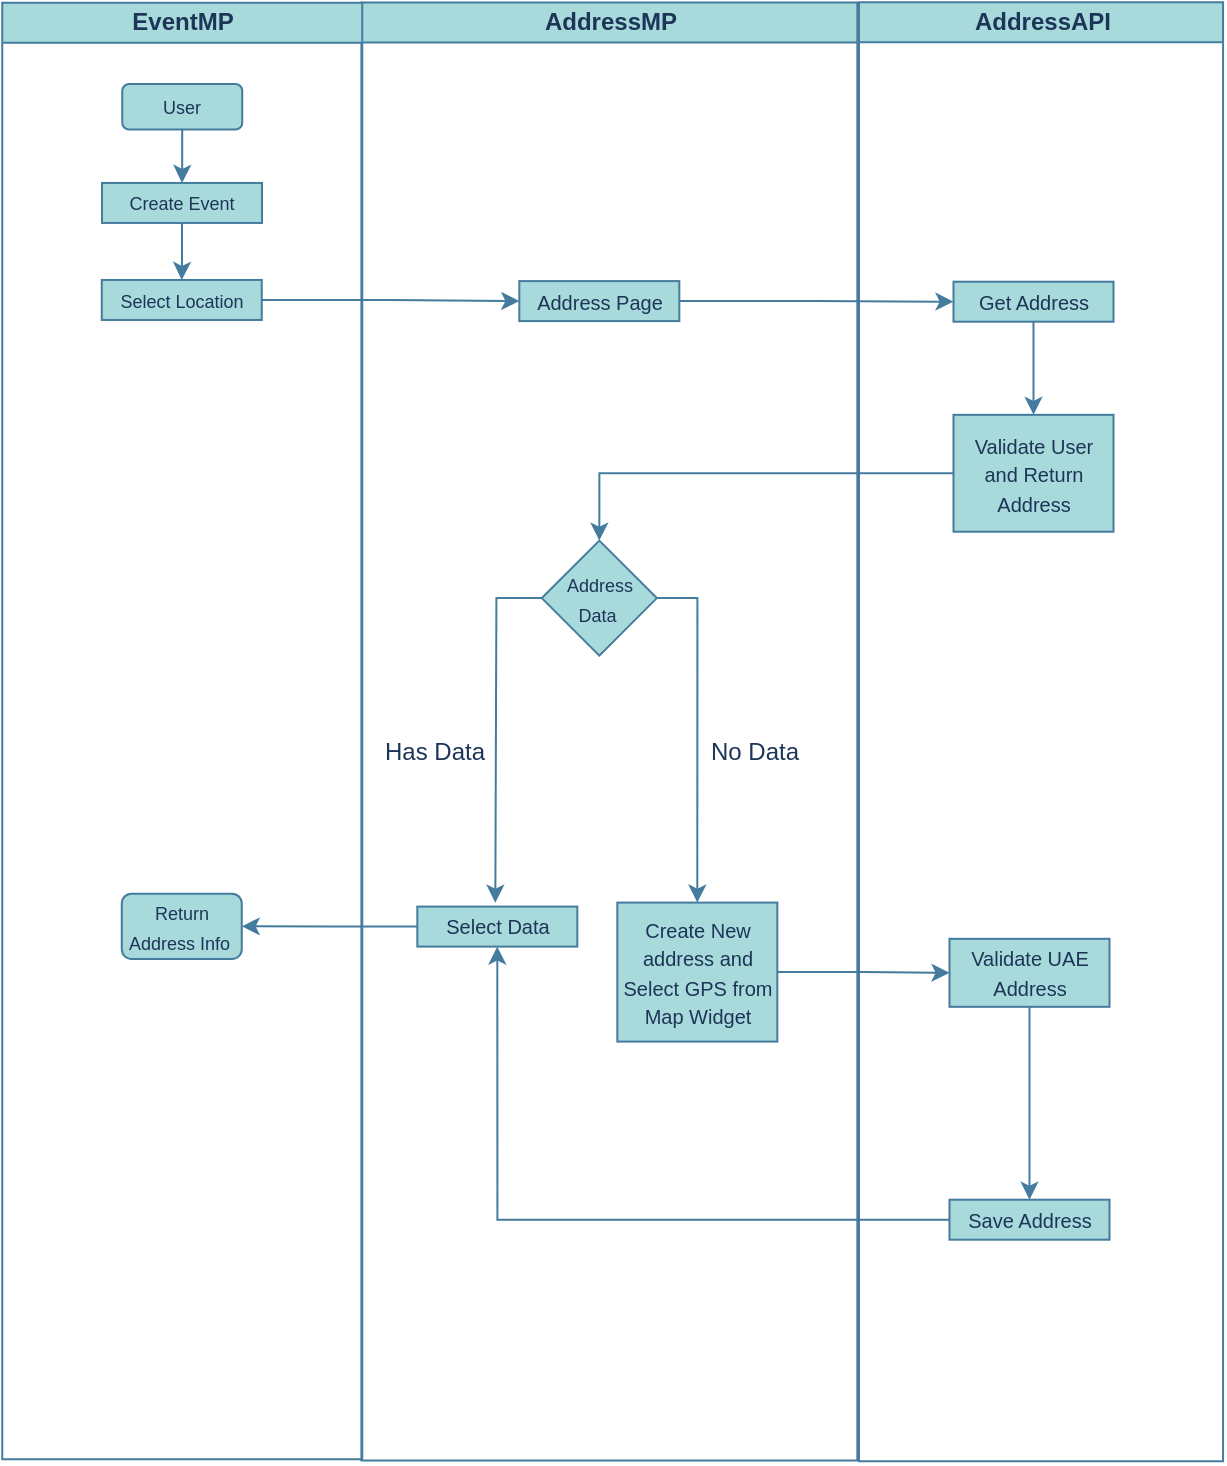 <mxfile version="24.7.6">
  <diagram id="prtHgNgQTEPvFCAcTncT" name="Page-1">
    <mxGraphModel dx="1541" dy="2010" grid="1" gridSize="10" guides="1" tooltips="1" connect="1" arrows="1" fold="1" page="1" pageScale="1" pageWidth="827" pageHeight="1169" math="0" shadow="0">
      <root>
        <mxCell id="0" />
        <mxCell id="1" parent="0" />
        <mxCell id="-1qjawatLghJByEwnPeC-22" value="AddressAPI" style="swimlane;html=1;startSize=20;horizontal=0;rotation=90;labelBackgroundColor=none;fillColor=#A8DADC;strokeColor=#457B9D;fontColor=#1D3557;" vertex="1" parent="1">
          <mxGeometry x="228.75" y="-537.15" width="729.53" height="182.05" as="geometry" />
        </mxCell>
        <mxCell id="-1qjawatLghJByEwnPeC-76" style="edgeStyle=orthogonalEdgeStyle;rounded=0;orthogonalLoop=1;jettySize=auto;html=1;entryX=0.5;entryY=0;entryDx=0;entryDy=0;labelBackgroundColor=none;fontColor=default;strokeColor=#457B9D;" edge="1" parent="-1qjawatLghJByEwnPeC-22" source="-1qjawatLghJByEwnPeC-73" target="-1qjawatLghJByEwnPeC-75">
          <mxGeometry relative="1" as="geometry" />
        </mxCell>
        <mxCell id="-1qjawatLghJByEwnPeC-73" value="&lt;font size=&quot;1&quot;&gt;Validate UAE Address&lt;/font&gt;" style="rounded=0;whiteSpace=wrap;html=1;labelBackgroundColor=none;fillColor=#A8DADC;strokeColor=#457B9D;fontColor=#1D3557;" vertex="1" parent="-1qjawatLghJByEwnPeC-22">
          <mxGeometry x="319" y="194.56" width="80" height="34" as="geometry" />
        </mxCell>
        <mxCell id="-1qjawatLghJByEwnPeC-75" value="&lt;font size=&quot;1&quot;&gt;Save Address&lt;/font&gt;" style="rounded=0;whiteSpace=wrap;html=1;labelBackgroundColor=none;fillColor=#A8DADC;strokeColor=#457B9D;fontColor=#1D3557;" vertex="1" parent="-1qjawatLghJByEwnPeC-22">
          <mxGeometry x="319" y="325.0" width="80" height="20" as="geometry" />
        </mxCell>
        <mxCell id="-1qjawatLghJByEwnPeC-87" style="edgeStyle=orthogonalEdgeStyle;rounded=0;orthogonalLoop=1;jettySize=auto;html=1;entryX=0.5;entryY=0;entryDx=0;entryDy=0;labelBackgroundColor=none;fontColor=default;strokeColor=#457B9D;" edge="1" parent="-1qjawatLghJByEwnPeC-22" source="-1qjawatLghJByEwnPeC-81" target="-1qjawatLghJByEwnPeC-86">
          <mxGeometry relative="1" as="geometry" />
        </mxCell>
        <mxCell id="-1qjawatLghJByEwnPeC-81" value="&lt;font size=&quot;1&quot;&gt;Get Address&lt;/font&gt;" style="rounded=0;whiteSpace=wrap;html=1;labelBackgroundColor=none;fillColor=#A8DADC;strokeColor=#457B9D;fontColor=#1D3557;" vertex="1" parent="-1qjawatLghJByEwnPeC-22">
          <mxGeometry x="321" y="-134.0" width="80" height="20" as="geometry" />
        </mxCell>
        <mxCell id="-1qjawatLghJByEwnPeC-86" value="&lt;font size=&quot;1&quot;&gt;Validate User and Return Address&lt;/font&gt;" style="rounded=0;whiteSpace=wrap;html=1;labelBackgroundColor=none;fillColor=#A8DADC;strokeColor=#457B9D;fontColor=#1D3557;" vertex="1" parent="-1qjawatLghJByEwnPeC-22">
          <mxGeometry x="321" y="-67.44" width="80" height="58.44" as="geometry" />
        </mxCell>
        <mxCell id="-1qjawatLghJByEwnPeC-21" value="AddressMP" style="swimlane;html=1;startSize=20;horizontal=0;rotation=90;labelBackgroundColor=none;fillColor=#A8DADC;strokeColor=#457B9D;fontColor=#1D3557;" vertex="1" parent="1">
          <mxGeometry x="13.16" y="-570.2" width="729.06" height="247.96" as="geometry" />
        </mxCell>
        <mxCell id="-1qjawatLghJByEwnPeC-41" value="&lt;font size=&quot;1&quot;&gt;Address Page&lt;/font&gt;" style="rounded=0;whiteSpace=wrap;html=1;labelBackgroundColor=none;fillColor=#A8DADC;strokeColor=#457B9D;fontColor=#1D3557;" vertex="1" parent="-1qjawatLghJByEwnPeC-21">
          <mxGeometry x="319.5" y="-101.25" width="80" height="20" as="geometry" />
        </mxCell>
        <mxCell id="-1qjawatLghJByEwnPeC-44" value="&lt;font size=&quot;1&quot;&gt;Create New address and Select GPS from Map Widget&lt;/font&gt;" style="rounded=0;whiteSpace=wrap;html=1;labelBackgroundColor=none;fillColor=#A8DADC;strokeColor=#457B9D;fontColor=#1D3557;" vertex="1" parent="-1qjawatLghJByEwnPeC-21">
          <mxGeometry x="368.5" y="209.5" width="80" height="69.5" as="geometry" />
        </mxCell>
        <mxCell id="-1qjawatLghJByEwnPeC-46" value="&lt;font size=&quot;1&quot;&gt;Select Data&lt;/font&gt;" style="rounded=0;whiteSpace=wrap;html=1;labelBackgroundColor=none;fillColor=#A8DADC;strokeColor=#457B9D;fontColor=#1D3557;" vertex="1" parent="-1qjawatLghJByEwnPeC-21">
          <mxGeometry x="268.5" y="211.5" width="80" height="20" as="geometry" />
        </mxCell>
        <mxCell id="-1qjawatLghJByEwnPeC-63" style="edgeStyle=orthogonalEdgeStyle;rounded=0;orthogonalLoop=1;jettySize=auto;html=1;exitX=1;exitY=0.5;exitDx=0;exitDy=0;entryX=0.5;entryY=0;entryDx=0;entryDy=0;labelBackgroundColor=none;fontColor=default;strokeColor=#457B9D;" edge="1" parent="-1qjawatLghJByEwnPeC-21" source="-1qjawatLghJByEwnPeC-49" target="-1qjawatLghJByEwnPeC-44">
          <mxGeometry relative="1" as="geometry">
            <mxPoint x="408.5" y="87.5" as="targetPoint" />
          </mxGeometry>
        </mxCell>
        <mxCell id="-1qjawatLghJByEwnPeC-88" style="edgeStyle=orthogonalEdgeStyle;rounded=0;orthogonalLoop=1;jettySize=auto;html=1;labelBackgroundColor=none;fontColor=default;strokeColor=#457B9D;" edge="1" parent="-1qjawatLghJByEwnPeC-21" source="-1qjawatLghJByEwnPeC-49">
          <mxGeometry relative="1" as="geometry">
            <mxPoint x="307.5" y="209.54" as="targetPoint" />
          </mxGeometry>
        </mxCell>
        <mxCell id="-1qjawatLghJByEwnPeC-49" value="&lt;font style=&quot;font-size: 9px;&quot;&gt;Address Data&amp;nbsp;&lt;/font&gt;" style="rhombus;whiteSpace=wrap;html=1;labelBackgroundColor=none;fillColor=#A8DADC;strokeColor=#457B9D;fontColor=#1D3557;" vertex="1" parent="-1qjawatLghJByEwnPeC-21">
          <mxGeometry x="330.75" y="28.5" width="57.5" height="57.5" as="geometry" />
        </mxCell>
        <mxCell id="-1qjawatLghJByEwnPeC-70" value="Has Data" style="text;html=1;align=center;verticalAlign=middle;resizable=0;points=[];autosize=1;strokeColor=none;fillColor=none;labelBackgroundColor=none;fontColor=#1D3557;" vertex="1" parent="-1qjawatLghJByEwnPeC-21">
          <mxGeometry x="241.5" y="119.54" width="70" height="30" as="geometry" />
        </mxCell>
        <mxCell id="-1qjawatLghJByEwnPeC-71" value="No Data" style="text;html=1;align=center;verticalAlign=middle;resizable=0;points=[];autosize=1;strokeColor=none;fillColor=none;labelBackgroundColor=none;fontColor=#1D3557;" vertex="1" parent="-1qjawatLghJByEwnPeC-21">
          <mxGeometry x="401.5" y="119.54" width="70" height="30" as="geometry" />
        </mxCell>
        <mxCell id="-1qjawatLghJByEwnPeC-42" style="edgeStyle=orthogonalEdgeStyle;rounded=0;orthogonalLoop=1;jettySize=auto;html=1;entryX=0;entryY=0.5;entryDx=0;entryDy=0;labelBackgroundColor=none;fontColor=default;strokeColor=#457B9D;" edge="1" parent="1" source="-1qjawatLghJByEwnPeC-26" target="-1qjawatLghJByEwnPeC-41">
          <mxGeometry relative="1" as="geometry" />
        </mxCell>
        <mxCell id="-1qjawatLghJByEwnPeC-20" value="EventMP" style="swimlane;html=1;startSize=20;horizontal=0;rotation=90;labelBackgroundColor=none;fillColor=#A8DADC;strokeColor=#457B9D;fontColor=#1D3557;" vertex="1" parent="1">
          <mxGeometry x="-200" y="-536.52" width="728.25" height="180" as="geometry" />
        </mxCell>
        <mxCell id="-1qjawatLghJByEwnPeC-96" value="" style="edgeStyle=orthogonalEdgeStyle;rounded=0;orthogonalLoop=1;jettySize=auto;html=1;entryX=0.5;entryY=0;entryDx=0;entryDy=0;labelBackgroundColor=none;fontColor=default;strokeColor=#457B9D;" edge="1" parent="-1qjawatLghJByEwnPeC-20" source="-1qjawatLghJByEwnPeC-24" target="-1qjawatLghJByEwnPeC-25">
          <mxGeometry relative="1" as="geometry" />
        </mxCell>
        <mxCell id="-1qjawatLghJByEwnPeC-24" value="&lt;font style=&quot;font-size: 9px;&quot;&gt;User&lt;/font&gt;" style="rounded=1;whiteSpace=wrap;html=1;labelBackgroundColor=none;fillColor=#A8DADC;strokeColor=#457B9D;fontColor=#1D3557;" vertex="1" parent="-1qjawatLghJByEwnPeC-20">
          <mxGeometry x="334.13" y="-233.5" width="60" height="22.75" as="geometry" />
        </mxCell>
        <mxCell id="-1qjawatLghJByEwnPeC-93" style="edgeStyle=orthogonalEdgeStyle;rounded=0;orthogonalLoop=1;jettySize=auto;html=1;entryX=0.5;entryY=0;entryDx=0;entryDy=0;labelBackgroundColor=none;fontColor=default;strokeColor=#457B9D;" edge="1" parent="-1qjawatLghJByEwnPeC-20" source="-1qjawatLghJByEwnPeC-25" target="-1qjawatLghJByEwnPeC-26">
          <mxGeometry relative="1" as="geometry" />
        </mxCell>
        <mxCell id="-1qjawatLghJByEwnPeC-25" value="&lt;font style=&quot;font-size: 9px;&quot;&gt;Create Event&lt;/font&gt;" style="rounded=0;whiteSpace=wrap;html=1;labelBackgroundColor=none;fillColor=#A8DADC;strokeColor=#457B9D;fontColor=#1D3557;" vertex="1" parent="-1qjawatLghJByEwnPeC-20">
          <mxGeometry x="324" y="-184" width="80" height="20" as="geometry" />
        </mxCell>
        <mxCell id="-1qjawatLghJByEwnPeC-26" value="&lt;font style=&quot;font-size: 9px;&quot;&gt;Select Location&lt;/font&gt;" style="rounded=0;whiteSpace=wrap;html=1;labelBackgroundColor=none;fillColor=#A8DADC;strokeColor=#457B9D;fontColor=#1D3557;" vertex="1" parent="-1qjawatLghJByEwnPeC-20">
          <mxGeometry x="323.88" y="-135.5" width="80" height="20" as="geometry" />
        </mxCell>
        <mxCell id="-1qjawatLghJByEwnPeC-91" value="&lt;font style=&quot;font-size: 9px;&quot;&gt;Return Address Info&amp;nbsp;&lt;/font&gt;" style="rounded=1;whiteSpace=wrap;html=1;labelBackgroundColor=none;fillColor=#A8DADC;strokeColor=#457B9D;fontColor=#1D3557;" vertex="1" parent="-1qjawatLghJByEwnPeC-20">
          <mxGeometry x="333.88" y="171.36" width="60" height="32.64" as="geometry" />
        </mxCell>
        <mxCell id="-1qjawatLghJByEwnPeC-82" style="edgeStyle=orthogonalEdgeStyle;rounded=0;orthogonalLoop=1;jettySize=auto;html=1;entryX=0;entryY=0.5;entryDx=0;entryDy=0;labelBackgroundColor=none;fontColor=default;strokeColor=#457B9D;" edge="1" parent="1" source="-1qjawatLghJByEwnPeC-41" target="-1qjawatLghJByEwnPeC-81">
          <mxGeometry relative="1" as="geometry" />
        </mxCell>
        <mxCell id="-1qjawatLghJByEwnPeC-89" style="edgeStyle=orthogonalEdgeStyle;rounded=0;orthogonalLoop=1;jettySize=auto;html=1;entryX=0.5;entryY=0;entryDx=0;entryDy=0;labelBackgroundColor=none;fontColor=default;strokeColor=#457B9D;" edge="1" parent="1" source="-1qjawatLghJByEwnPeC-86" target="-1qjawatLghJByEwnPeC-49">
          <mxGeometry relative="1" as="geometry" />
        </mxCell>
        <mxCell id="-1qjawatLghJByEwnPeC-90" style="edgeStyle=orthogonalEdgeStyle;rounded=0;orthogonalLoop=1;jettySize=auto;html=1;entryX=0;entryY=0.5;entryDx=0;entryDy=0;labelBackgroundColor=none;fontColor=default;strokeColor=#457B9D;" edge="1" parent="1" source="-1qjawatLghJByEwnPeC-44" target="-1qjawatLghJByEwnPeC-73">
          <mxGeometry relative="1" as="geometry" />
        </mxCell>
        <mxCell id="-1qjawatLghJByEwnPeC-92" style="edgeStyle=orthogonalEdgeStyle;rounded=0;orthogonalLoop=1;jettySize=auto;html=1;entryX=1;entryY=0.5;entryDx=0;entryDy=0;labelBackgroundColor=none;fontColor=default;strokeColor=#457B9D;" edge="1" parent="1" source="-1qjawatLghJByEwnPeC-46" target="-1qjawatLghJByEwnPeC-91">
          <mxGeometry relative="1" as="geometry" />
        </mxCell>
        <mxCell id="-1qjawatLghJByEwnPeC-94" style="edgeStyle=orthogonalEdgeStyle;rounded=0;orthogonalLoop=1;jettySize=auto;html=1;entryX=0.5;entryY=1;entryDx=0;entryDy=0;labelBackgroundColor=none;fontColor=default;strokeColor=#457B9D;" edge="1" parent="1" source="-1qjawatLghJByEwnPeC-75" target="-1qjawatLghJByEwnPeC-46">
          <mxGeometry relative="1" as="geometry" />
        </mxCell>
      </root>
    </mxGraphModel>
  </diagram>
</mxfile>
